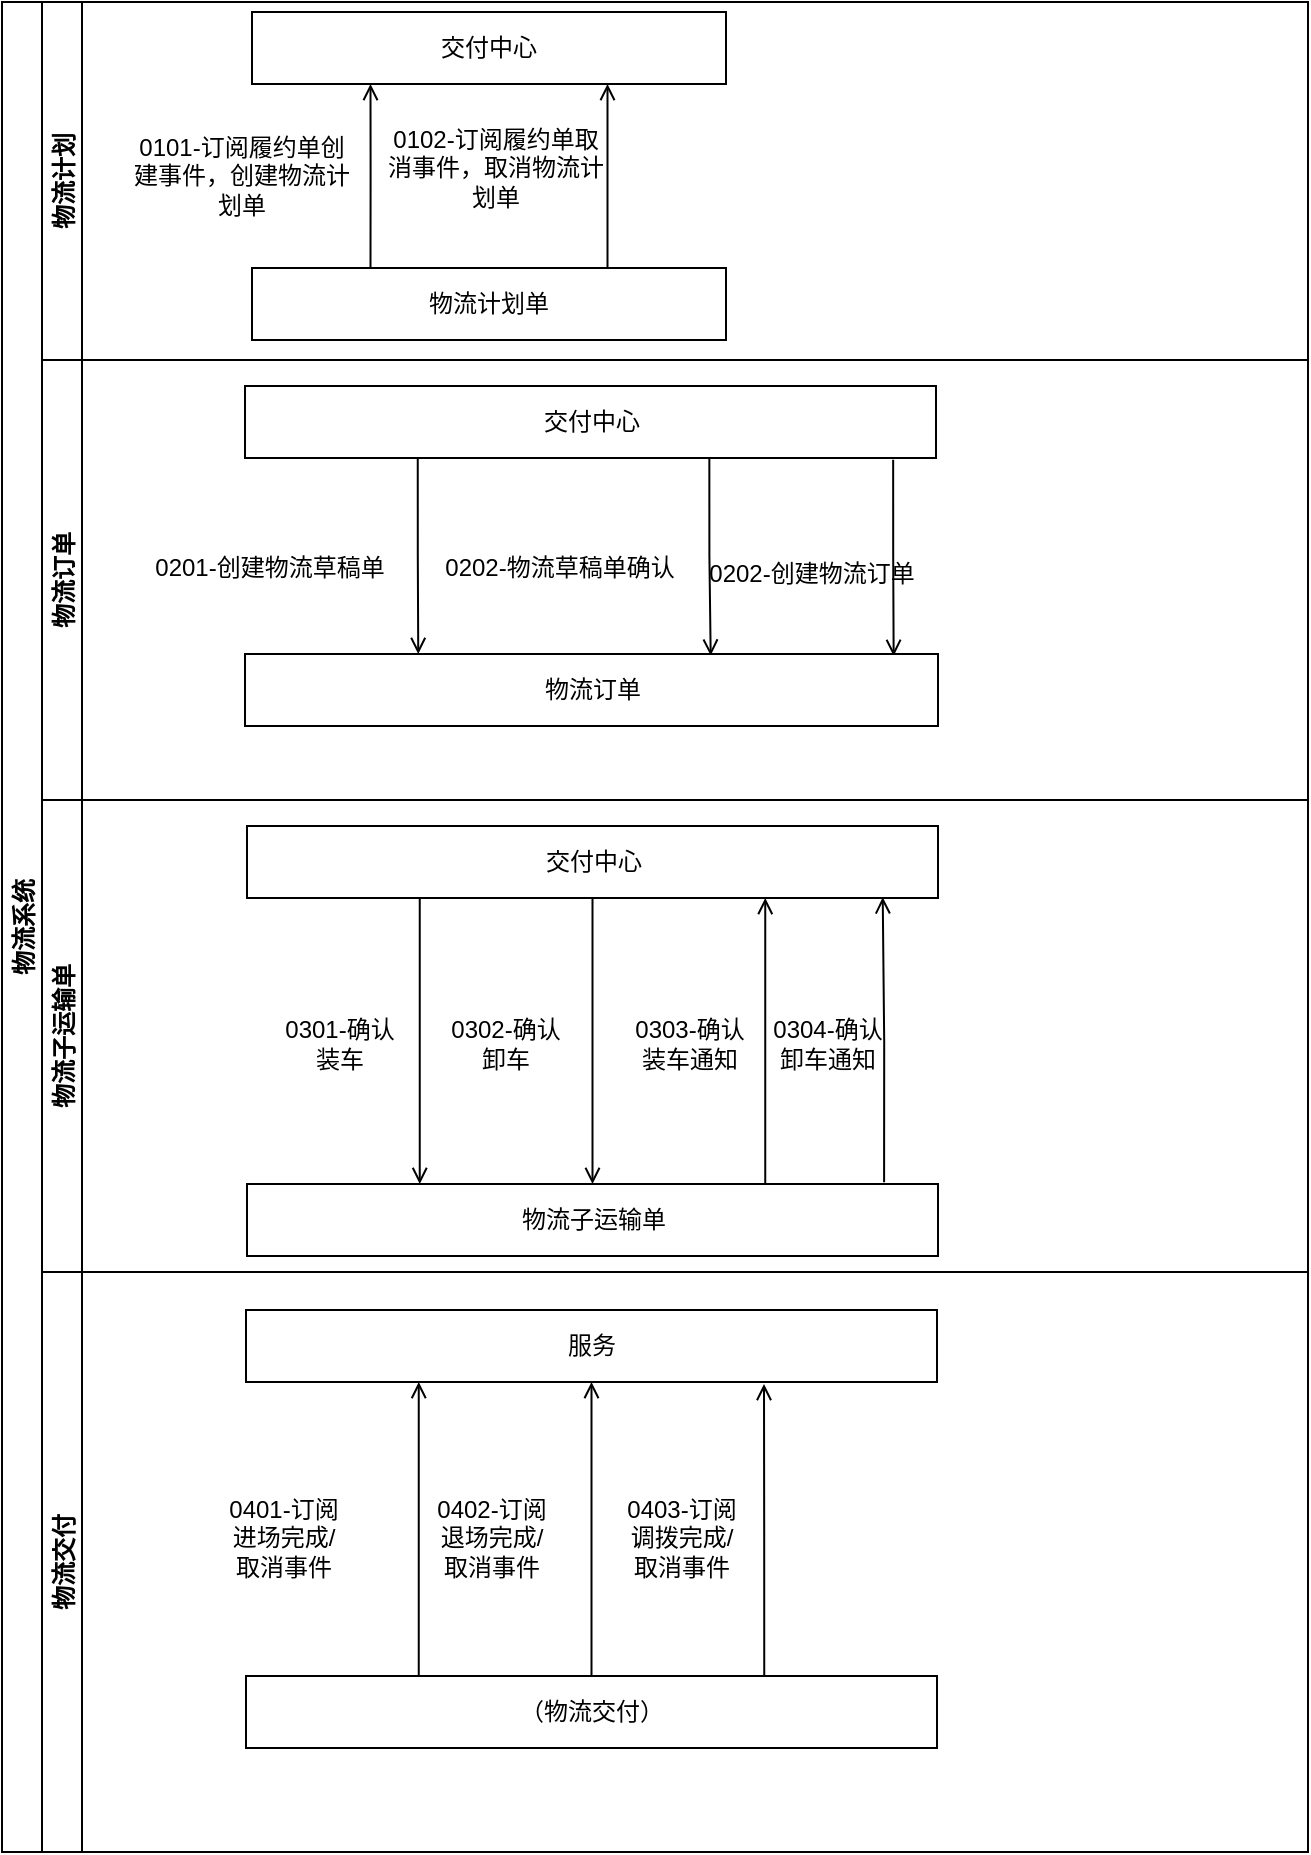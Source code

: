 <mxfile version="20.6.0" type="github" pages="5">
  <diagram id="4sM6ASObdVb9LUDv15Ly" name="交互流程">
    <mxGraphModel dx="924" dy="1669" grid="0" gridSize="10" guides="1" tooltips="1" connect="1" arrows="1" fold="1" page="1" pageScale="1" pageWidth="827" pageHeight="1169" math="0" shadow="0">
      <root>
        <mxCell id="0" />
        <mxCell id="1" parent="0" />
        <mxCell id="APWTNTeZ0nBAhyDcR_AE-1" value="物流系统" style="swimlane;childLayout=stackLayout;resizeParent=1;resizeParentMax=0;horizontal=0;startSize=20;horizontalStack=0;" parent="1" vertex="1">
          <mxGeometry x="139" y="-43" width="653" height="925" as="geometry" />
        </mxCell>
        <mxCell id="APWTNTeZ0nBAhyDcR_AE-2" value="物流计划" style="swimlane;startSize=20;horizontal=0;" parent="APWTNTeZ0nBAhyDcR_AE-1" vertex="1">
          <mxGeometry x="20" width="633" height="179" as="geometry" />
        </mxCell>
        <mxCell id="APWTNTeZ0nBAhyDcR_AE-17" value="交付中心" style="rounded=0;whiteSpace=wrap;html=1;" parent="APWTNTeZ0nBAhyDcR_AE-2" vertex="1">
          <mxGeometry x="105" y="5" width="237" height="36" as="geometry" />
        </mxCell>
        <mxCell id="Nbd2facP_n2BsDl52_lb-2" style="edgeStyle=orthogonalEdgeStyle;rounded=0;orthogonalLoop=1;jettySize=auto;html=1;exitX=0.25;exitY=0;exitDx=0;exitDy=0;entryX=0.25;entryY=1;entryDx=0;entryDy=0;endArrow=open;endFill=0;" parent="APWTNTeZ0nBAhyDcR_AE-2" source="APWTNTeZ0nBAhyDcR_AE-18" target="APWTNTeZ0nBAhyDcR_AE-17" edge="1">
          <mxGeometry relative="1" as="geometry" />
        </mxCell>
        <mxCell id="Nbd2facP_n2BsDl52_lb-4" style="edgeStyle=orthogonalEdgeStyle;rounded=0;orthogonalLoop=1;jettySize=auto;html=1;exitX=0.75;exitY=0;exitDx=0;exitDy=0;entryX=0.75;entryY=1;entryDx=0;entryDy=0;endArrow=open;endFill=0;" parent="APWTNTeZ0nBAhyDcR_AE-2" source="APWTNTeZ0nBAhyDcR_AE-18" target="APWTNTeZ0nBAhyDcR_AE-17" edge="1">
          <mxGeometry relative="1" as="geometry" />
        </mxCell>
        <mxCell id="APWTNTeZ0nBAhyDcR_AE-18" value="物流计划单" style="rounded=0;whiteSpace=wrap;html=1;" parent="APWTNTeZ0nBAhyDcR_AE-2" vertex="1">
          <mxGeometry x="105" y="133" width="237" height="36" as="geometry" />
        </mxCell>
        <mxCell id="Nbd2facP_n2BsDl52_lb-3" value="0101-订阅履约单创建事件，创建物流计划单" style="text;html=1;strokeColor=none;fillColor=none;align=center;verticalAlign=middle;whiteSpace=wrap;rounded=0;" parent="APWTNTeZ0nBAhyDcR_AE-2" vertex="1">
          <mxGeometry x="44" y="72" width="112" height="30" as="geometry" />
        </mxCell>
        <mxCell id="Nbd2facP_n2BsDl52_lb-5" value="0102-订阅履约单取消事件，取消物流计划单" style="text;html=1;strokeColor=none;fillColor=none;align=center;verticalAlign=middle;whiteSpace=wrap;rounded=0;" parent="APWTNTeZ0nBAhyDcR_AE-2" vertex="1">
          <mxGeometry x="171" y="68" width="112" height="30" as="geometry" />
        </mxCell>
        <mxCell id="APWTNTeZ0nBAhyDcR_AE-3" value="物流订单" style="swimlane;startSize=20;horizontal=0;" parent="APWTNTeZ0nBAhyDcR_AE-1" vertex="1">
          <mxGeometry x="20" y="179" width="633" height="220" as="geometry" />
        </mxCell>
        <mxCell id="Nbd2facP_n2BsDl52_lb-8" style="edgeStyle=orthogonalEdgeStyle;rounded=0;orthogonalLoop=1;jettySize=auto;html=1;exitX=0.25;exitY=1;exitDx=0;exitDy=0;entryX=0.25;entryY=0;entryDx=0;entryDy=0;endArrow=open;endFill=0;" parent="APWTNTeZ0nBAhyDcR_AE-3" source="Nbd2facP_n2BsDl52_lb-6" target="Nbd2facP_n2BsDl52_lb-7" edge="1">
          <mxGeometry relative="1" as="geometry" />
        </mxCell>
        <mxCell id="Nbd2facP_n2BsDl52_lb-10" style="edgeStyle=orthogonalEdgeStyle;rounded=0;orthogonalLoop=1;jettySize=auto;html=1;entryX=0.672;entryY=0.022;entryDx=0;entryDy=0;endArrow=open;endFill=0;entryPerimeter=0;exitX=0.672;exitY=0.971;exitDx=0;exitDy=0;exitPerimeter=0;" parent="APWTNTeZ0nBAhyDcR_AE-3" source="Nbd2facP_n2BsDl52_lb-6" target="Nbd2facP_n2BsDl52_lb-7" edge="1">
          <mxGeometry relative="1" as="geometry">
            <mxPoint x="333" y="52" as="sourcePoint" />
          </mxGeometry>
        </mxCell>
        <mxCell id="Nbd2facP_n2BsDl52_lb-12" style="edgeStyle=orthogonalEdgeStyle;rounded=0;orthogonalLoop=1;jettySize=auto;html=1;exitX=0.938;exitY=1.023;exitDx=0;exitDy=0;entryX=0.936;entryY=0.027;entryDx=0;entryDy=0;entryPerimeter=0;endArrow=open;endFill=0;exitPerimeter=0;" parent="APWTNTeZ0nBAhyDcR_AE-3" source="Nbd2facP_n2BsDl52_lb-6" target="Nbd2facP_n2BsDl52_lb-7" edge="1">
          <mxGeometry relative="1" as="geometry" />
        </mxCell>
        <mxCell id="Nbd2facP_n2BsDl52_lb-6" value="交付中心" style="rounded=0;whiteSpace=wrap;html=1;" parent="APWTNTeZ0nBAhyDcR_AE-3" vertex="1">
          <mxGeometry x="101.5" y="13" width="345.5" height="36" as="geometry" />
        </mxCell>
        <mxCell id="Nbd2facP_n2BsDl52_lb-7" value="物流订单" style="rounded=0;whiteSpace=wrap;html=1;" parent="APWTNTeZ0nBAhyDcR_AE-3" vertex="1">
          <mxGeometry x="101.5" y="147" width="346.5" height="36" as="geometry" />
        </mxCell>
        <mxCell id="Nbd2facP_n2BsDl52_lb-9" value="0201-创建物流草稿单" style="text;html=1;strokeColor=none;fillColor=none;align=center;verticalAlign=middle;whiteSpace=wrap;rounded=0;" parent="APWTNTeZ0nBAhyDcR_AE-3" vertex="1">
          <mxGeometry x="43" y="89" width="142" height="30" as="geometry" />
        </mxCell>
        <mxCell id="Nbd2facP_n2BsDl52_lb-11" value="0202-物流草稿单确认" style="text;html=1;strokeColor=none;fillColor=none;align=center;verticalAlign=middle;whiteSpace=wrap;rounded=0;" parent="APWTNTeZ0nBAhyDcR_AE-3" vertex="1">
          <mxGeometry x="182" y="89" width="154" height="30" as="geometry" />
        </mxCell>
        <mxCell id="Nbd2facP_n2BsDl52_lb-13" value="0202-创建物流订单" style="text;html=1;strokeColor=none;fillColor=none;align=center;verticalAlign=middle;whiteSpace=wrap;rounded=0;" parent="APWTNTeZ0nBAhyDcR_AE-3" vertex="1">
          <mxGeometry x="322" y="95" width="126" height="24" as="geometry" />
        </mxCell>
        <mxCell id="APWTNTeZ0nBAhyDcR_AE-4" value="物流子运输单" style="swimlane;startSize=20;horizontal=0;" parent="APWTNTeZ0nBAhyDcR_AE-1" vertex="1">
          <mxGeometry x="20" y="399" width="633" height="236" as="geometry" />
        </mxCell>
        <mxCell id="Nbd2facP_n2BsDl52_lb-16" style="edgeStyle=orthogonalEdgeStyle;rounded=0;orthogonalLoop=1;jettySize=auto;html=1;exitX=0.25;exitY=1;exitDx=0;exitDy=0;entryX=0.25;entryY=0;entryDx=0;entryDy=0;endArrow=open;endFill=0;" parent="APWTNTeZ0nBAhyDcR_AE-4" source="Nbd2facP_n2BsDl52_lb-14" target="Nbd2facP_n2BsDl52_lb-15" edge="1">
          <mxGeometry relative="1" as="geometry" />
        </mxCell>
        <mxCell id="Nbd2facP_n2BsDl52_lb-18" style="edgeStyle=orthogonalEdgeStyle;rounded=0;orthogonalLoop=1;jettySize=auto;html=1;exitX=0.5;exitY=1;exitDx=0;exitDy=0;entryX=0.5;entryY=0;entryDx=0;entryDy=0;endArrow=open;endFill=0;" parent="APWTNTeZ0nBAhyDcR_AE-4" source="Nbd2facP_n2BsDl52_lb-14" target="Nbd2facP_n2BsDl52_lb-15" edge="1">
          <mxGeometry relative="1" as="geometry" />
        </mxCell>
        <mxCell id="Nbd2facP_n2BsDl52_lb-14" value="交付中心" style="rounded=0;whiteSpace=wrap;html=1;" parent="APWTNTeZ0nBAhyDcR_AE-4" vertex="1">
          <mxGeometry x="102.5" y="13" width="345.5" height="36" as="geometry" />
        </mxCell>
        <mxCell id="Nbd2facP_n2BsDl52_lb-20" style="edgeStyle=orthogonalEdgeStyle;rounded=0;orthogonalLoop=1;jettySize=auto;html=1;exitX=0.75;exitY=0;exitDx=0;exitDy=0;entryX=0.75;entryY=1;entryDx=0;entryDy=0;endArrow=open;endFill=0;" parent="APWTNTeZ0nBAhyDcR_AE-4" source="Nbd2facP_n2BsDl52_lb-15" target="Nbd2facP_n2BsDl52_lb-14" edge="1">
          <mxGeometry relative="1" as="geometry" />
        </mxCell>
        <mxCell id="Nbd2facP_n2BsDl52_lb-22" style="edgeStyle=orthogonalEdgeStyle;rounded=0;orthogonalLoop=1;jettySize=auto;html=1;exitX=0.922;exitY=-0.024;exitDx=0;exitDy=0;entryX=0.92;entryY=0.99;entryDx=0;entryDy=0;entryPerimeter=0;endArrow=open;endFill=0;exitPerimeter=0;" parent="APWTNTeZ0nBAhyDcR_AE-4" source="Nbd2facP_n2BsDl52_lb-15" target="Nbd2facP_n2BsDl52_lb-14" edge="1">
          <mxGeometry relative="1" as="geometry" />
        </mxCell>
        <mxCell id="Nbd2facP_n2BsDl52_lb-15" value="物流子运输单" style="rounded=0;whiteSpace=wrap;html=1;" parent="APWTNTeZ0nBAhyDcR_AE-4" vertex="1">
          <mxGeometry x="102.5" y="192" width="345.5" height="36" as="geometry" />
        </mxCell>
        <mxCell id="Nbd2facP_n2BsDl52_lb-17" value="0301-确认装车" style="text;html=1;strokeColor=none;fillColor=none;align=center;verticalAlign=middle;whiteSpace=wrap;rounded=0;" parent="APWTNTeZ0nBAhyDcR_AE-4" vertex="1">
          <mxGeometry x="119" y="107" width="60" height="30" as="geometry" />
        </mxCell>
        <mxCell id="Nbd2facP_n2BsDl52_lb-19" value="0302-确认卸车" style="text;html=1;strokeColor=none;fillColor=none;align=center;verticalAlign=middle;whiteSpace=wrap;rounded=0;" parent="APWTNTeZ0nBAhyDcR_AE-4" vertex="1">
          <mxGeometry x="202" y="107" width="60" height="30" as="geometry" />
        </mxCell>
        <mxCell id="Nbd2facP_n2BsDl52_lb-21" value="0303-确认装车通知" style="text;html=1;strokeColor=none;fillColor=none;align=center;verticalAlign=middle;whiteSpace=wrap;rounded=0;" parent="APWTNTeZ0nBAhyDcR_AE-4" vertex="1">
          <mxGeometry x="294" y="107" width="60" height="30" as="geometry" />
        </mxCell>
        <mxCell id="Nbd2facP_n2BsDl52_lb-23" value="0304-确认卸车通知" style="text;html=1;strokeColor=none;fillColor=none;align=center;verticalAlign=middle;whiteSpace=wrap;rounded=0;" parent="APWTNTeZ0nBAhyDcR_AE-4" vertex="1">
          <mxGeometry x="363" y="107" width="60" height="30" as="geometry" />
        </mxCell>
        <mxCell id="APWTNTeZ0nBAhyDcR_AE-16" value="物流交付" style="swimlane;startSize=20;horizontal=0;" parent="APWTNTeZ0nBAhyDcR_AE-1" vertex="1">
          <mxGeometry x="20" y="635" width="633" height="290" as="geometry" />
        </mxCell>
        <mxCell id="Nbd2facP_n2BsDl52_lb-24" value="服务" style="rounded=0;whiteSpace=wrap;html=1;" parent="APWTNTeZ0nBAhyDcR_AE-16" vertex="1">
          <mxGeometry x="102" y="19" width="345.5" height="36" as="geometry" />
        </mxCell>
        <mxCell id="Nbd2facP_n2BsDl52_lb-27" style="edgeStyle=orthogonalEdgeStyle;rounded=0;orthogonalLoop=1;jettySize=auto;html=1;exitX=0.25;exitY=0;exitDx=0;exitDy=0;entryX=0.25;entryY=1;entryDx=0;entryDy=0;endArrow=open;endFill=0;" parent="APWTNTeZ0nBAhyDcR_AE-16" source="Nbd2facP_n2BsDl52_lb-25" target="Nbd2facP_n2BsDl52_lb-24" edge="1">
          <mxGeometry relative="1" as="geometry" />
        </mxCell>
        <mxCell id="Nbd2facP_n2BsDl52_lb-28" style="edgeStyle=orthogonalEdgeStyle;rounded=0;orthogonalLoop=1;jettySize=auto;html=1;exitX=0.5;exitY=0;exitDx=0;exitDy=0;entryX=0.5;entryY=1;entryDx=0;entryDy=0;endArrow=open;endFill=0;" parent="APWTNTeZ0nBAhyDcR_AE-16" source="Nbd2facP_n2BsDl52_lb-25" target="Nbd2facP_n2BsDl52_lb-24" edge="1">
          <mxGeometry relative="1" as="geometry" />
        </mxCell>
        <mxCell id="Nbd2facP_n2BsDl52_lb-25" value="（物流交付）" style="rounded=0;whiteSpace=wrap;html=1;" parent="APWTNTeZ0nBAhyDcR_AE-16" vertex="1">
          <mxGeometry x="102" y="202" width="345.5" height="36" as="geometry" />
        </mxCell>
        <mxCell id="Nbd2facP_n2BsDl52_lb-30" value="0401-订阅进场完成/取消事件" style="text;html=1;strokeColor=none;fillColor=none;align=center;verticalAlign=middle;whiteSpace=wrap;rounded=0;" parent="APWTNTeZ0nBAhyDcR_AE-16" vertex="1">
          <mxGeometry x="91" y="118" width="60" height="30" as="geometry" />
        </mxCell>
        <mxCell id="Nbd2facP_n2BsDl52_lb-31" value="0402-订阅退场完成/取消事件" style="text;html=1;strokeColor=none;fillColor=none;align=center;verticalAlign=middle;whiteSpace=wrap;rounded=0;" parent="APWTNTeZ0nBAhyDcR_AE-16" vertex="1">
          <mxGeometry x="195" y="118" width="60" height="30" as="geometry" />
        </mxCell>
        <mxCell id="Nbd2facP_n2BsDl52_lb-32" value="0403-订阅调拨完成/取消事件" style="text;html=1;strokeColor=none;fillColor=none;align=center;verticalAlign=middle;whiteSpace=wrap;rounded=0;" parent="APWTNTeZ0nBAhyDcR_AE-16" vertex="1">
          <mxGeometry x="290" y="118" width="60" height="30" as="geometry" />
        </mxCell>
        <mxCell id="Nbd2facP_n2BsDl52_lb-29" style="edgeStyle=orthogonalEdgeStyle;rounded=0;orthogonalLoop=1;jettySize=auto;html=1;exitX=0.75;exitY=0;exitDx=0;exitDy=0;endArrow=open;endFill=0;" parent="1" source="Nbd2facP_n2BsDl52_lb-25" edge="1">
          <mxGeometry relative="1" as="geometry">
            <mxPoint x="520" y="648.023" as="targetPoint" />
          </mxGeometry>
        </mxCell>
      </root>
    </mxGraphModel>
  </diagram>
  <diagram id="Ur_PIicICGLiuJ_Fql3G" name="Page-2">
    <mxGraphModel dx="924" dy="500" grid="0" gridSize="10" guides="1" tooltips="1" connect="1" arrows="1" fold="1" page="1" pageScale="1" pageWidth="827" pageHeight="1169" math="0" shadow="0">
      <root>
        <mxCell id="0" />
        <mxCell id="1" parent="0" />
        <mxCell id="mRBstP0G_V_J_bvDxeGN-3" style="edgeStyle=orthogonalEdgeStyle;rounded=0;orthogonalLoop=1;jettySize=auto;html=1;exitX=0.119;exitY=0.986;exitDx=0;exitDy=0;entryX=0.25;entryY=0;entryDx=0;entryDy=0;endArrow=open;endFill=0;exitPerimeter=0;" parent="1" source="mRBstP0G_V_J_bvDxeGN-1" target="mRBstP0G_V_J_bvDxeGN-2" edge="1">
          <mxGeometry relative="1" as="geometry" />
        </mxCell>
        <mxCell id="mRBstP0G_V_J_bvDxeGN-14" style="edgeStyle=orthogonalEdgeStyle;rounded=0;orthogonalLoop=1;jettySize=auto;html=1;exitX=0.25;exitY=1;exitDx=0;exitDy=0;endArrow=open;endFill=0;entryX=0.524;entryY=0.007;entryDx=0;entryDy=0;entryPerimeter=0;" parent="1" source="mRBstP0G_V_J_bvDxeGN-1" target="mRBstP0G_V_J_bvDxeGN-2" edge="1">
          <mxGeometry relative="1" as="geometry">
            <mxPoint x="269" y="351" as="targetPoint" />
          </mxGeometry>
        </mxCell>
        <mxCell id="mRBstP0G_V_J_bvDxeGN-1" value="交付中心" style="rounded=0;whiteSpace=wrap;html=1;" parent="1" vertex="1">
          <mxGeometry x="121" y="83" width="593" height="72" as="geometry" />
        </mxCell>
        <mxCell id="mRBstP0G_V_J_bvDxeGN-2" value="物流中心" style="rounded=0;whiteSpace=wrap;html=1;" parent="1" vertex="1">
          <mxGeometry x="121" y="348" width="283" height="72" as="geometry" />
        </mxCell>
        <mxCell id="mRBstP0G_V_J_bvDxeGN-6" value="&lt;span&gt;业务场景&lt;/span&gt;：退场， 司机交付" style="text;html=1;strokeColor=none;fillColor=none;align=center;verticalAlign=middle;whiteSpace=wrap;rounded=0;fontStyle=1" parent="1" vertex="1">
          <mxGeometry x="318" y="21" width="181" height="30" as="geometry" />
        </mxCell>
        <mxCell id="mRBstP0G_V_J_bvDxeGN-7" value="1. 下发物流订单（司机交付）" style="text;html=1;strokeColor=none;fillColor=none;align=center;verticalAlign=middle;whiteSpace=wrap;rounded=0;" parent="1" vertex="1">
          <mxGeometry x="18" y="242" width="164" height="30" as="geometry" />
        </mxCell>
        <mxCell id="mRBstP0G_V_J_bvDxeGN-11" style="edgeStyle=orthogonalEdgeStyle;rounded=0;orthogonalLoop=1;jettySize=auto;html=1;exitX=0.5;exitY=0;exitDx=0;exitDy=0;entryX=0.75;entryY=1;entryDx=0;entryDy=0;endArrow=open;endFill=0;" parent="1" source="mRBstP0G_V_J_bvDxeGN-8" target="mRBstP0G_V_J_bvDxeGN-1" edge="1">
          <mxGeometry relative="1" as="geometry" />
        </mxCell>
        <mxCell id="mRBstP0G_V_J_bvDxeGN-8" value="服务中心" style="rounded=0;whiteSpace=wrap;html=1;" parent="1" vertex="1">
          <mxGeometry x="426" y="348" width="279" height="72" as="geometry" />
        </mxCell>
        <mxCell id="mRBstP0G_V_J_bvDxeGN-13" value="2. 通知确认退场的设备信息" style="text;html=1;strokeColor=none;fillColor=none;align=center;verticalAlign=middle;whiteSpace=wrap;rounded=0;" parent="1" vertex="1">
          <mxGeometry x="582" y="245" width="153" height="30" as="geometry" />
        </mxCell>
        <mxCell id="mRBstP0G_V_J_bvDxeGN-15" value="3. 告知实际需要物流运输的具体设备信息" style="text;html=1;strokeColor=none;fillColor=none;align=center;verticalAlign=middle;whiteSpace=wrap;rounded=0;" parent="1" vertex="1">
          <mxGeometry x="275" y="242" width="113" height="30" as="geometry" />
        </mxCell>
        <mxCell id="mRBstP0G_V_J_bvDxeGN-16" value="备注：&lt;br&gt;1. 退场场景交付场景，物流挑选出交付的司机， 设备信息确认完毕后， 由交付中心告知物流具体的设备信息&lt;br&gt;2. 物流侧司机运输任务的执行的前提， 判断当前运输任务中，物流订单是否已告知具体的设备信息" style="text;html=1;strokeColor=#6c8ebf;fillColor=#dae8fc;align=left;verticalAlign=middle;whiteSpace=wrap;rounded=0;fontStyle=1" parent="1" vertex="1">
          <mxGeometry x="121" y="461" width="618" height="60" as="geometry" />
        </mxCell>
      </root>
    </mxGraphModel>
  </diagram>
  <diagram id="GLdbctE-XA7oUnmVcBer" name="Page-3">
    <mxGraphModel dx="924" dy="500" grid="0" gridSize="10" guides="1" tooltips="1" connect="1" arrows="1" fold="1" page="1" pageScale="1" pageWidth="827" pageHeight="1169" math="0" shadow="0">
      <root>
        <mxCell id="0" />
        <mxCell id="1" parent="0" />
        <mxCell id="bPgHm8Nfwb3JbHD5T239-1" style="edgeStyle=orthogonalEdgeStyle;rounded=0;orthogonalLoop=1;jettySize=auto;html=1;exitX=0.143;exitY=1.052;exitDx=0;exitDy=0;endArrow=open;endFill=0;exitPerimeter=0;" parent="1" source="bPgHm8Nfwb3JbHD5T239-12" edge="1">
          <mxGeometry relative="1" as="geometry">
            <mxPoint x="228.25" y="346" as="sourcePoint" />
            <mxPoint x="251" y="537" as="targetPoint" />
          </mxGeometry>
        </mxCell>
        <mxCell id="bPgHm8Nfwb3JbHD5T239-18" style="edgeStyle=orthogonalEdgeStyle;rounded=0;orthogonalLoop=1;jettySize=auto;html=1;exitX=0.75;exitY=1;exitDx=0;exitDy=0;entryX=0.25;entryY=1;entryDx=0;entryDy=0;endArrow=open;endFill=0;" parent="1" source="bPgHm8Nfwb3JbHD5T239-4" target="bPgHm8Nfwb3JbHD5T239-8" edge="1">
          <mxGeometry relative="1" as="geometry">
            <Array as="points">
              <mxPoint x="355" y="713" />
              <mxPoint x="538" y="713" />
            </Array>
          </mxGeometry>
        </mxCell>
        <mxCell id="bPgHm8Nfwb3JbHD5T239-4" value="物流中心" style="rounded=0;whiteSpace=wrap;html=1;" parent="1" vertex="1">
          <mxGeometry x="169" y="539" width="248" height="72" as="geometry" />
        </mxCell>
        <mxCell id="bPgHm8Nfwb3JbHD5T239-5" value="&lt;span&gt;业务场景&lt;/span&gt;：退场， 司机交付" style="text;html=1;strokeColor=none;fillColor=none;align=center;verticalAlign=middle;whiteSpace=wrap;rounded=0;fontStyle=1" parent="1" vertex="1">
          <mxGeometry x="359" y="26" width="181" height="30" as="geometry" />
        </mxCell>
        <mxCell id="bPgHm8Nfwb3JbHD5T239-6" value="1. 下发物流订单（司机交付）" style="text;html=1;strokeColor=#B20000;fillColor=#e51400;align=center;verticalAlign=middle;whiteSpace=wrap;rounded=0;fontColor=#ffffff;" parent="1" vertex="1">
          <mxGeometry x="17" y="720" width="188" height="36" as="geometry" />
        </mxCell>
        <mxCell id="bPgHm8Nfwb3JbHD5T239-22" style="edgeStyle=orthogonalEdgeStyle;rounded=0;orthogonalLoop=1;jettySize=auto;html=1;exitX=0.75;exitY=1;exitDx=0;exitDy=0;entryX=0.882;entryY=0;entryDx=0;entryDy=0;entryPerimeter=0;endArrow=open;endFill=0;" parent="1" source="bPgHm8Nfwb3JbHD5T239-8" target="bPgHm8Nfwb3JbHD5T239-15" edge="1">
          <mxGeometry relative="1" as="geometry" />
        </mxCell>
        <mxCell id="bPgHm8Nfwb3JbHD5T239-8" value="服务中心" style="rounded=0;whiteSpace=wrap;html=1;" parent="1" vertex="1">
          <mxGeometry x="468" y="539" width="279" height="72" as="geometry" />
        </mxCell>
        <mxCell id="bPgHm8Nfwb3JbHD5T239-20" style="edgeStyle=orthogonalEdgeStyle;rounded=0;orthogonalLoop=1;jettySize=auto;html=1;endArrow=open;endFill=0;entryX=0.5;entryY=0;entryDx=0;entryDy=0;" parent="1" target="bPgHm8Nfwb3JbHD5T239-8" edge="1">
          <mxGeometry relative="1" as="geometry">
            <mxPoint x="615" y="533" as="targetPoint" />
            <mxPoint x="608" y="257" as="sourcePoint" />
          </mxGeometry>
        </mxCell>
        <mxCell id="bPgHm8Nfwb3JbHD5T239-26" style="edgeStyle=orthogonalEdgeStyle;rounded=0;orthogonalLoop=1;jettySize=auto;html=1;entryX=0.75;entryY=0;entryDx=0;entryDy=0;endArrow=open;endFill=0;exitX=0.323;exitY=0.99;exitDx=0;exitDy=0;exitPerimeter=0;" parent="1" source="bPgHm8Nfwb3JbHD5T239-12" target="bPgHm8Nfwb3JbHD5T239-4" edge="1">
          <mxGeometry relative="1" as="geometry" />
        </mxCell>
        <mxCell id="bPgHm8Nfwb3JbHD5T239-12" value="物流APP" style="rounded=0;whiteSpace=wrap;html=1;" parent="1" vertex="1">
          <mxGeometry x="167" y="187" width="585" height="72" as="geometry" />
        </mxCell>
        <mxCell id="bPgHm8Nfwb3JbHD5T239-16" style="edgeStyle=orthogonalEdgeStyle;rounded=0;orthogonalLoop=1;jettySize=auto;html=1;exitX=0.088;exitY=0.016;exitDx=0;exitDy=0;entryX=0.179;entryY=0.993;entryDx=0;entryDy=0;entryPerimeter=0;endArrow=open;endFill=0;exitPerimeter=0;" parent="1" source="bPgHm8Nfwb3JbHD5T239-15" target="bPgHm8Nfwb3JbHD5T239-4" edge="1">
          <mxGeometry relative="1" as="geometry" />
        </mxCell>
        <mxCell id="bPgHm8Nfwb3JbHD5T239-24" style="edgeStyle=orthogonalEdgeStyle;rounded=0;orthogonalLoop=1;jettySize=auto;html=1;exitX=0.224;exitY=0.014;exitDx=0;exitDy=0;endArrow=open;endFill=0;exitPerimeter=0;" parent="1" source="bPgHm8Nfwb3JbHD5T239-15" target="bPgHm8Nfwb3JbHD5T239-4" edge="1">
          <mxGeometry relative="1" as="geometry" />
        </mxCell>
        <mxCell id="bPgHm8Nfwb3JbHD5T239-15" value="交付中心" style="rounded=0;whiteSpace=wrap;html=1;" parent="1" vertex="1">
          <mxGeometry x="162" y="840" width="585" height="72" as="geometry" />
        </mxCell>
        <mxCell id="bPgHm8Nfwb3JbHD5T239-17" value="2. 分派“交付”司机" style="text;html=1;strokeColor=none;fillColor=none;align=center;verticalAlign=middle;whiteSpace=wrap;rounded=0;" parent="1" vertex="1">
          <mxGeometry x="263" y="384" width="60" height="30" as="geometry" />
        </mxCell>
        <mxCell id="bPgHm8Nfwb3JbHD5T239-19" value="3. 告知执行该交付任务的司机信息" style="text;html=1;strokeColor=none;fillColor=none;align=center;verticalAlign=middle;whiteSpace=wrap;rounded=0;" parent="1" vertex="1">
          <mxGeometry x="364" y="674" width="157" height="30" as="geometry" />
        </mxCell>
        <mxCell id="bPgHm8Nfwb3JbHD5T239-21" value="4. 选择设备并验机" style="text;html=1;strokeColor=none;fillColor=none;align=center;verticalAlign=middle;whiteSpace=wrap;rounded=0;" parent="1" vertex="1">
          <mxGeometry x="617" y="381" width="60" height="30" as="geometry" />
        </mxCell>
        <mxCell id="bPgHm8Nfwb3JbHD5T239-23" value="5. 告知确认退场的设备信息" style="text;html=1;strokeColor=#B20000;fillColor=#e51400;align=center;verticalAlign=middle;whiteSpace=wrap;rounded=0;fontColor=#ffffff;" parent="1" vertex="1">
          <mxGeometry x="685" y="720" width="123" height="30" as="geometry" />
        </mxCell>
        <mxCell id="bPgHm8Nfwb3JbHD5T239-25" value="6. 告知需要运输的具体设备信息" style="text;html=1;strokeColor=#B20000;fillColor=#e51400;align=center;verticalAlign=middle;whiteSpace=wrap;rounded=0;fontColor=#ffffff;" parent="1" vertex="1">
          <mxGeometry x="302" y="765" width="157" height="30" as="geometry" />
        </mxCell>
        <mxCell id="bPgHm8Nfwb3JbHD5T239-27" value="7. 执行运输任务:装卸" style="text;html=1;strokeColor=#B20000;fillColor=#e51400;align=center;verticalAlign=middle;whiteSpace=wrap;rounded=0;fontColor=#ffffff;" parent="1" vertex="1">
          <mxGeometry x="368" y="384" width="123" height="30" as="geometry" />
        </mxCell>
      </root>
    </mxGraphModel>
  </diagram>
  <diagram id="W3tyEBAeCvgPlmustWkT" name="Page-4">
    <mxGraphModel dx="1680" dy="909" grid="0" gridSize="10" guides="1" tooltips="1" connect="1" arrows="1" fold="1" page="1" pageScale="1" pageWidth="827" pageHeight="1169" math="0" shadow="0">
      <root>
        <mxCell id="0" />
        <mxCell id="1" parent="0" />
        <mxCell id="76wv02CxLJAhQ8qtAVQ6-33" style="edgeStyle=orthogonalEdgeStyle;rounded=0;orthogonalLoop=1;jettySize=auto;html=1;exitX=1;exitY=0.5;exitDx=0;exitDy=0;entryX=1;entryY=0.333;entryDx=0;entryDy=0;entryPerimeter=0;endArrow=open;endFill=0;" edge="1" parent="1" source="76wv02CxLJAhQ8qtAVQ6-1" target="76wv02CxLJAhQ8qtAVQ6-3">
          <mxGeometry relative="1" as="geometry">
            <Array as="points">
              <mxPoint x="814" y="256" />
              <mxPoint x="814" y="66" />
            </Array>
          </mxGeometry>
        </mxCell>
        <mxCell id="76wv02CxLJAhQ8qtAVQ6-34" style="edgeStyle=orthogonalEdgeStyle;rounded=0;orthogonalLoop=1;jettySize=auto;html=1;exitX=0;exitY=0.5;exitDx=0;exitDy=0;entryX=0;entryY=0.333;entryDx=0;entryDy=0;entryPerimeter=0;endArrow=open;endFill=0;" edge="1" parent="1" source="76wv02CxLJAhQ8qtAVQ6-1" target="76wv02CxLJAhQ8qtAVQ6-2">
          <mxGeometry relative="1" as="geometry">
            <Array as="points">
              <mxPoint x="22" y="256" />
              <mxPoint x="22" y="66" />
            </Array>
          </mxGeometry>
        </mxCell>
        <mxCell id="76wv02CxLJAhQ8qtAVQ6-1" value="物流平台" style="rounded=0;whiteSpace=wrap;html=1;fillColor=#f5f5f5;strokeColor=#666666;fontColor=#333333;" vertex="1" parent="1">
          <mxGeometry x="95" y="226" width="655" height="60" as="geometry" />
        </mxCell>
        <mxCell id="76wv02CxLJAhQ8qtAVQ6-4" style="edgeStyle=orthogonalEdgeStyle;rounded=0;orthogonalLoop=1;jettySize=auto;html=1;entryX=0.187;entryY=0.02;entryDx=0;entryDy=0;entryPerimeter=0;endArrow=open;endFill=0;" edge="1" parent="1" source="76wv02CxLJAhQ8qtAVQ6-2" target="76wv02CxLJAhQ8qtAVQ6-1">
          <mxGeometry relative="1" as="geometry" />
        </mxCell>
        <mxCell id="76wv02CxLJAhQ8qtAVQ6-2" value="雇主" style="shape=umlActor;verticalLabelPosition=bottom;verticalAlign=top;html=1;outlineConnect=0;" vertex="1" parent="1">
          <mxGeometry x="203" y="46" width="30" height="60" as="geometry" />
        </mxCell>
        <mxCell id="76wv02CxLJAhQ8qtAVQ6-5" style="edgeStyle=orthogonalEdgeStyle;rounded=0;orthogonalLoop=1;jettySize=auto;html=1;entryX=0.822;entryY=0.02;entryDx=0;entryDy=0;entryPerimeter=0;endArrow=open;endFill=0;" edge="1" parent="1" source="76wv02CxLJAhQ8qtAVQ6-3" target="76wv02CxLJAhQ8qtAVQ6-1">
          <mxGeometry relative="1" as="geometry" />
        </mxCell>
        <mxCell id="76wv02CxLJAhQ8qtAVQ6-3" value="雇主" style="shape=umlActor;verticalLabelPosition=bottom;verticalAlign=top;html=1;outlineConnect=0;" vertex="1" parent="1">
          <mxGeometry x="617.5" y="46" width="30" height="60" as="geometry" />
        </mxCell>
        <mxCell id="76wv02CxLJAhQ8qtAVQ6-6" value="1. 下发物流需求（商品维度）" style="text;html=1;strokeColor=none;fillColor=none;align=center;verticalAlign=middle;whiteSpace=wrap;rounded=0;" vertex="1" parent="1">
          <mxGeometry x="43" y="160" width="190" height="30" as="geometry" />
        </mxCell>
        <mxCell id="76wv02CxLJAhQ8qtAVQ6-7" value="2. 下发物流需求（商品维度）+需要运输的具体设备信息&lt;br&gt;设备维度指定是否需要物流司机进行装/卸" style="text;html=1;strokeColor=none;fillColor=none;align=center;verticalAlign=middle;whiteSpace=wrap;rounded=0;" vertex="1" parent="1">
          <mxGeometry x="297" y="167" width="333" height="30" as="geometry" />
        </mxCell>
        <mxCell id="76wv02CxLJAhQ8qtAVQ6-35" value="运输信息同步" style="text;html=1;strokeColor=none;fillColor=none;align=center;verticalAlign=middle;whiteSpace=wrap;rounded=0;" vertex="1" parent="1">
          <mxGeometry x="43" y="27" width="92" height="30" as="geometry" />
        </mxCell>
        <mxCell id="76wv02CxLJAhQ8qtAVQ6-36" value="运输信息同步" style="text;html=1;strokeColor=none;fillColor=none;align=center;verticalAlign=middle;whiteSpace=wrap;rounded=0;" vertex="1" parent="1">
          <mxGeometry x="685" y="27" width="92" height="30" as="geometry" />
        </mxCell>
      </root>
    </mxGraphModel>
  </diagram>
  <diagram id="qKC2S3kF-DriDNV2GrBr" name="Page-5">
    <mxGraphModel dx="840" dy="455" grid="0" gridSize="10" guides="1" tooltips="1" connect="1" arrows="1" fold="1" page="1" pageScale="1" pageWidth="827" pageHeight="1169" math="0" shadow="0">
      <root>
        <mxCell id="0" />
        <mxCell id="1" parent="0" />
        <mxCell id="IZG16wKwyZU-aKsrDNLq-20" value="" style="rounded=0;whiteSpace=wrap;html=1;strokeColor=#432D57;fillColor=#76608a;fontColor=#ffffff;" vertex="1" parent="1">
          <mxGeometry x="140" y="161" width="336" height="144" as="geometry" />
        </mxCell>
        <mxCell id="IZG16wKwyZU-aKsrDNLq-18" value="" style="rounded=0;whiteSpace=wrap;html=1;strokeColor=#BD7000;fillColor=#f0a30a;fontColor=#000000;" vertex="1" parent="1">
          <mxGeometry x="354" y="648" width="174" height="451" as="geometry" />
        </mxCell>
        <mxCell id="IZG16wKwyZU-aKsrDNLq-1" value="平台" style="shape=umlActor;verticalLabelPosition=bottom;verticalAlign=top;html=1;outlineConnect=0;strokeColor=default;" vertex="1" parent="1">
          <mxGeometry x="199" y="205" width="30" height="60" as="geometry" />
        </mxCell>
        <mxCell id="IZG16wKwyZU-aKsrDNLq-3" style="edgeStyle=orthogonalEdgeStyle;rounded=0;orthogonalLoop=1;jettySize=auto;html=1;endArrow=open;endFill=0;startArrow=open;startFill=0;fillColor=#a20025;strokeColor=#6F0000;" edge="1" parent="1" source="IZG16wKwyZU-aKsrDNLq-2" target="IZG16wKwyZU-aKsrDNLq-1">
          <mxGeometry relative="1" as="geometry" />
        </mxCell>
        <mxCell id="IZG16wKwyZU-aKsrDNLq-7" style="edgeStyle=orthogonalEdgeStyle;rounded=0;orthogonalLoop=1;jettySize=auto;html=1;startArrow=none;startFill=0;endArrow=open;endFill=0;" edge="1" parent="1" source="IZG16wKwyZU-aKsrDNLq-2">
          <mxGeometry relative="1" as="geometry">
            <mxPoint x="399" y="369" as="targetPoint" />
          </mxGeometry>
        </mxCell>
        <mxCell id="IZG16wKwyZU-aKsrDNLq-2" value="商端" style="shape=umlActor;verticalLabelPosition=bottom;verticalAlign=top;html=1;outlineConnect=0;strokeColor=default;" vertex="1" parent="1">
          <mxGeometry x="384" y="205" width="30" height="60" as="geometry" />
        </mxCell>
        <mxCell id="IZG16wKwyZU-aKsrDNLq-4" value="签订合同" style="text;html=1;strokeColor=none;fillColor=none;align=center;verticalAlign=middle;whiteSpace=wrap;rounded=0;" vertex="1" parent="1">
          <mxGeometry x="277" y="205" width="60" height="30" as="geometry" />
        </mxCell>
        <mxCell id="IZG16wKwyZU-aKsrDNLq-5" value="" style="rounded=0;whiteSpace=wrap;html=1;strokeColor=default;" vertex="1" parent="1">
          <mxGeometry x="285" y="371" width="238" height="160" as="geometry" />
        </mxCell>
        <mxCell id="IZG16wKwyZU-aKsrDNLq-6" value="ERP" style="text;html=1;strokeColor=none;fillColor=none;align=center;verticalAlign=middle;whiteSpace=wrap;rounded=0;" vertex="1" parent="1">
          <mxGeometry x="371" y="391" width="54" height="18" as="geometry" />
        </mxCell>
        <mxCell id="IZG16wKwyZU-aKsrDNLq-8" value="下了一笔订单" style="text;html=1;strokeColor=none;fillColor=none;align=center;verticalAlign=middle;whiteSpace=wrap;rounded=0;" vertex="1" parent="1">
          <mxGeometry x="290" y="308" width="88" height="30" as="geometry" />
        </mxCell>
        <mxCell id="IZG16wKwyZU-aKsrDNLq-12" style="edgeStyle=orthogonalEdgeStyle;rounded=0;orthogonalLoop=1;jettySize=auto;html=1;exitX=1;exitY=0.5;exitDx=0;exitDy=0;entryX=0;entryY=0.5;entryDx=0;entryDy=0;startArrow=none;startFill=0;endArrow=open;endFill=0;" edge="1" parent="1" source="IZG16wKwyZU-aKsrDNLq-9" target="IZG16wKwyZU-aKsrDNLq-10">
          <mxGeometry relative="1" as="geometry" />
        </mxCell>
        <mxCell id="IZG16wKwyZU-aKsrDNLq-14" style="edgeStyle=orthogonalEdgeStyle;rounded=0;orthogonalLoop=1;jettySize=auto;html=1;exitX=1;exitY=0.75;exitDx=0;exitDy=0;entryX=0;entryY=0.75;entryDx=0;entryDy=0;startArrow=none;startFill=0;endArrow=open;endFill=0;" edge="1" parent="1" source="IZG16wKwyZU-aKsrDNLq-9" target="IZG16wKwyZU-aKsrDNLq-10">
          <mxGeometry relative="1" as="geometry" />
        </mxCell>
        <mxCell id="IZG16wKwyZU-aKsrDNLq-9" value="合同" style="rounded=0;whiteSpace=wrap;html=1;strokeColor=default;" vertex="1" parent="1">
          <mxGeometry x="106" y="684" width="120" height="142" as="geometry" />
        </mxCell>
        <mxCell id="IZG16wKwyZU-aKsrDNLq-16" style="edgeStyle=orthogonalEdgeStyle;rounded=0;orthogonalLoop=1;jettySize=auto;html=1;exitX=0.5;exitY=1;exitDx=0;exitDy=0;entryX=0.5;entryY=0;entryDx=0;entryDy=0;startArrow=none;startFill=0;endArrow=open;endFill=0;" edge="1" parent="1" source="IZG16wKwyZU-aKsrDNLq-10" target="IZG16wKwyZU-aKsrDNLq-11">
          <mxGeometry relative="1" as="geometry" />
        </mxCell>
        <mxCell id="IZG16wKwyZU-aKsrDNLq-10" value="订单" style="rounded=0;whiteSpace=wrap;html=1;strokeColor=default;" vertex="1" parent="1">
          <mxGeometry x="374" y="684" width="120" height="142" as="geometry" />
        </mxCell>
        <mxCell id="IZG16wKwyZU-aKsrDNLq-11" value="业财" style="rounded=0;whiteSpace=wrap;html=1;strokeColor=default;" vertex="1" parent="1">
          <mxGeometry x="374" y="929" width="120" height="142" as="geometry" />
        </mxCell>
        <mxCell id="IZG16wKwyZU-aKsrDNLq-13" value="初始报价" style="text;html=1;strokeColor=none;fillColor=none;align=center;verticalAlign=middle;whiteSpace=wrap;rounded=0;" vertex="1" parent="1">
          <mxGeometry x="275" y="715" width="60" height="30" as="geometry" />
        </mxCell>
        <mxCell id="IZG16wKwyZU-aKsrDNLq-15" value="价格变更" style="text;html=1;strokeColor=none;fillColor=none;align=center;verticalAlign=middle;whiteSpace=wrap;rounded=0;" vertex="1" parent="1">
          <mxGeometry x="277" y="762" width="60" height="30" as="geometry" />
        </mxCell>
        <mxCell id="IZG16wKwyZU-aKsrDNLq-17" value="价格变更" style="text;html=1;strokeColor=none;fillColor=none;align=center;verticalAlign=middle;whiteSpace=wrap;rounded=0;" vertex="1" parent="1">
          <mxGeometry x="358" y="863" width="60" height="30" as="geometry" />
        </mxCell>
      </root>
    </mxGraphModel>
  </diagram>
</mxfile>
